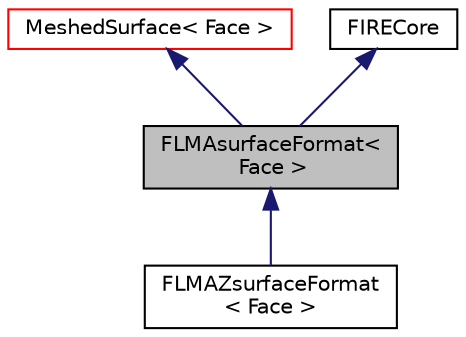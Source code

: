 digraph "FLMAsurfaceFormat&lt; Face &gt;"
{
  bgcolor="transparent";
  edge [fontname="Helvetica",fontsize="10",labelfontname="Helvetica",labelfontsize="10"];
  node [fontname="Helvetica",fontsize="10",shape=record];
  Node1 [label="FLMAsurfaceFormat\<\l Face \>",height=0.2,width=0.4,color="black", fillcolor="grey75", style="filled" fontcolor="black"];
  Node2 -> Node1 [dir="back",color="midnightblue",fontsize="10",style="solid",fontname="Helvetica"];
  Node2 [label="MeshedSurface\< Face \>",height=0.2,width=0.4,color="red",URL="$classFoam_1_1MeshedSurface.html",tooltip="A surface geometry mesh with zone information, not to be confused with the similarly named surfaceMes..."];
  Node3 -> Node1 [dir="back",color="midnightblue",fontsize="10",style="solid",fontname="Helvetica"];
  Node3 [label="FIRECore",height=0.2,width=0.4,color="black",URL="$classFoam_1_1fileFormats_1_1FIRECore.html",tooltip="Core routines used when reading/writing AVL/FIRE files. "];
  Node1 -> Node4 [dir="back",color="midnightblue",fontsize="10",style="solid",fontname="Helvetica"];
  Node4 [label="FLMAZsurfaceFormat\l\< Face \>",height=0.2,width=0.4,color="black",URL="$classFoam_1_1fileFormats_1_1FLMAZsurfaceFormat.html"];
}
